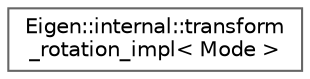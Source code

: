 digraph "Graphical Class Hierarchy"
{
 // LATEX_PDF_SIZE
  bgcolor="transparent";
  edge [fontname=Helvetica,fontsize=10,labelfontname=Helvetica,labelfontsize=10];
  node [fontname=Helvetica,fontsize=10,shape=box,height=0.2,width=0.4];
  rankdir="LR";
  Node0 [id="Node000000",label="Eigen::internal::transform\l_rotation_impl\< Mode \>",height=0.2,width=0.4,color="grey40", fillcolor="white", style="filled",URL="$structEigen_1_1internal_1_1transform__rotation__impl.html",tooltip=" "];
}
